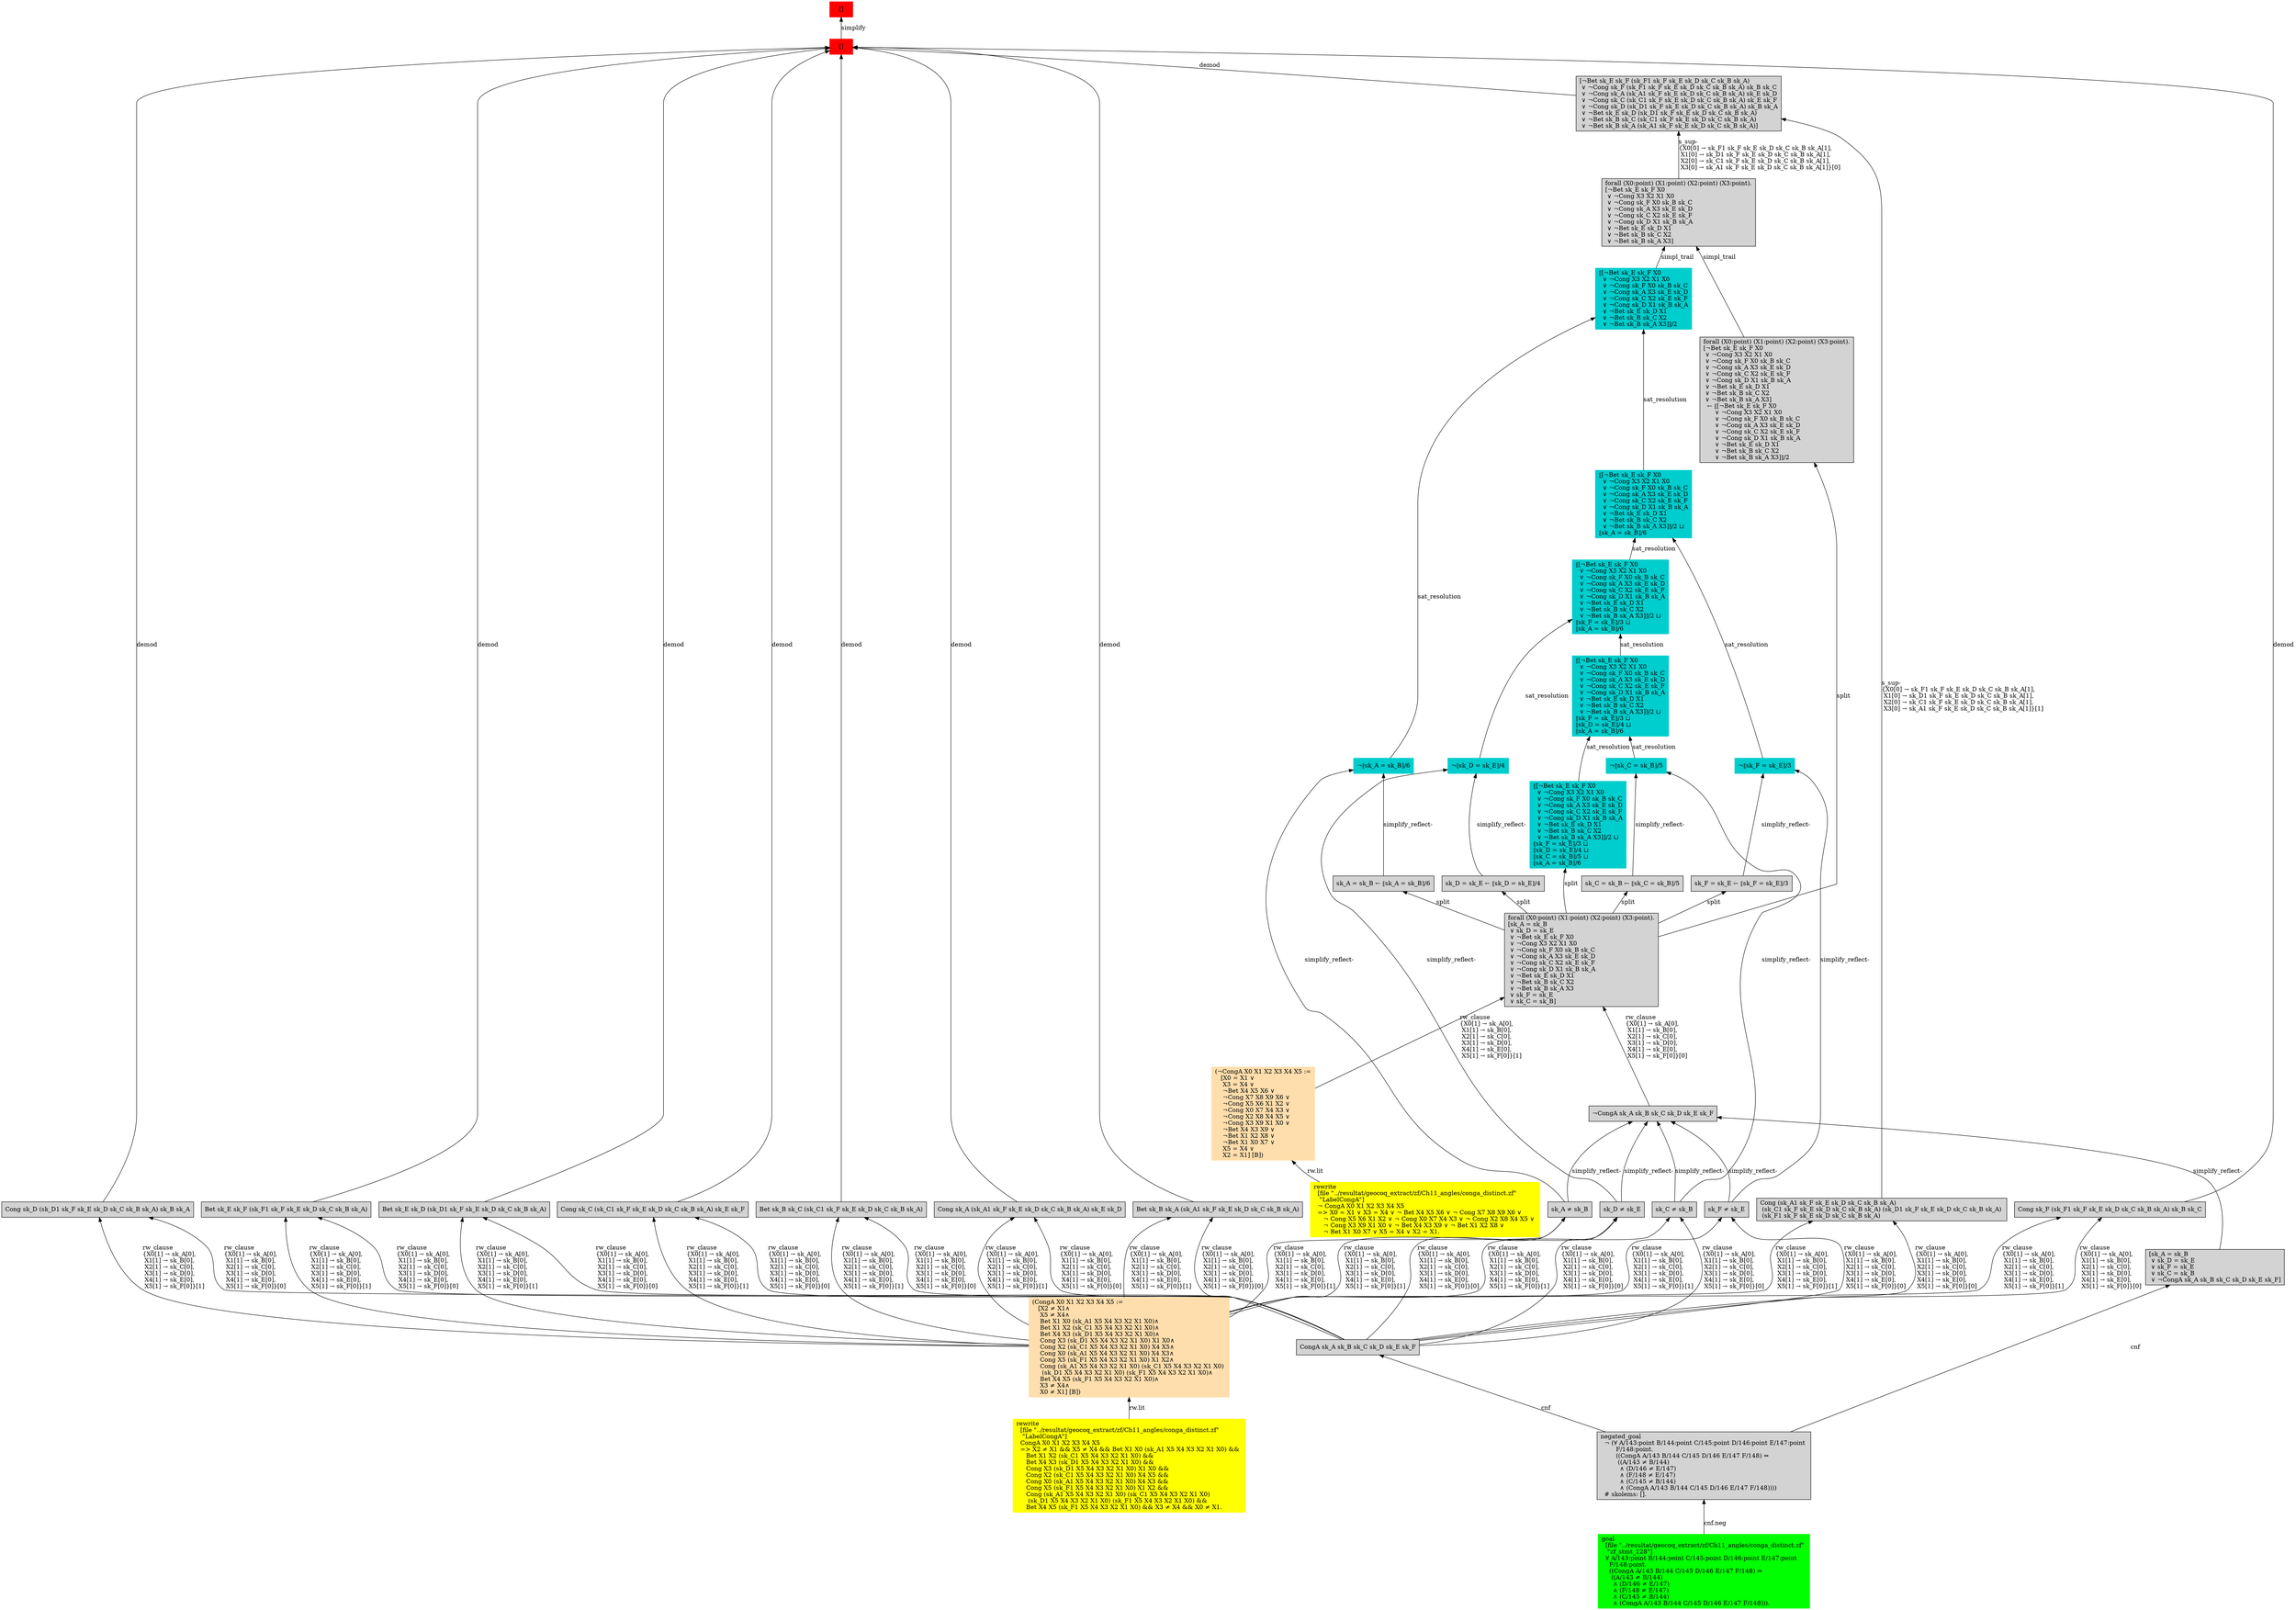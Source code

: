 digraph "unsat_graph" {
  vertex_0 [color=red, label="[]", shape=box, style=filled];
  vertex_0 -> vertex_1 [label="simplify", dir="back"];
  vertex_1 [color=red, label="[]", shape=box, style=filled];
  vertex_1 -> vertex_2 [label="demod", dir="back"];
  vertex_2 [shape=box, label="Bet sk_B sk_A (sk_A1 sk_F sk_E sk_D sk_C sk_B sk_A)\l", style=filled];
  vertex_2 -> vertex_3 [label="rw_clause\l\{X0[1] → sk_A[0], \l X1[1] → sk_B[0], \l X2[1] → sk_C[0], \l X3[1] → sk_D[0], \l X4[1] → sk_E[0], \l X5[1] → sk_F[0]\}[1]\l", dir="back"];
  vertex_3 [color=navajowhite, shape=box, label="(CongA X0 X1 X2 X3 X4 X5 :=\l   [X2 ≠ X1∧\l    X5 ≠ X4∧\l    Bet X1 X0 (sk_A1 X5 X4 X3 X2 X1 X0)∧\l    Bet X1 X2 (sk_C1 X5 X4 X3 X2 X1 X0)∧\l    Bet X4 X3 (sk_D1 X5 X4 X3 X2 X1 X0)∧\l    Cong X3 (sk_D1 X5 X4 X3 X2 X1 X0) X1 X0∧\l    Cong X2 (sk_C1 X5 X4 X3 X2 X1 X0) X4 X5∧\l    Cong X0 (sk_A1 X5 X4 X3 X2 X1 X0) X4 X3∧\l    Cong X5 (sk_F1 X5 X4 X3 X2 X1 X0) X1 X2∧\l    Cong (sk_A1 X5 X4 X3 X2 X1 X0) (sk_C1 X5 X4 X3 X2 X1 X0) \l     (sk_D1 X5 X4 X3 X2 X1 X0) (sk_F1 X5 X4 X3 X2 X1 X0)∧\l    Bet X4 X5 (sk_F1 X5 X4 X3 X2 X1 X0)∧\l    X3 ≠ X4∧\l    X0 ≠ X1] [B])\l", style=filled];
  vertex_3 -> vertex_4 [label="rw.lit", dir="back"];
  vertex_4 [color=yellow, shape=box, label="rewrite\l  [file \"../resultat/geocoq_extract/zf/Ch11_angles/conga_distinct.zf\" \l   \"LabelCongA\"]\l  CongA X0 X1 X2 X3 X4 X5\l  =\> X2 ≠ X1 && X5 ≠ X4 && Bet X1 X0 (sk_A1 X5 X4 X3 X2 X1 X0) && \l     Bet X1 X2 (sk_C1 X5 X4 X3 X2 X1 X0) && \l     Bet X4 X3 (sk_D1 X5 X4 X3 X2 X1 X0) && \l     Cong X3 (sk_D1 X5 X4 X3 X2 X1 X0) X1 X0 && \l     Cong X2 (sk_C1 X5 X4 X3 X2 X1 X0) X4 X5 && \l     Cong X0 (sk_A1 X5 X4 X3 X2 X1 X0) X4 X3 && \l     Cong X5 (sk_F1 X5 X4 X3 X2 X1 X0) X1 X2 && \l     Cong (sk_A1 X5 X4 X3 X2 X1 X0) (sk_C1 X5 X4 X3 X2 X1 X0) \l      (sk_D1 X5 X4 X3 X2 X1 X0) (sk_F1 X5 X4 X3 X2 X1 X0) && \l     Bet X4 X5 (sk_F1 X5 X4 X3 X2 X1 X0) && X3 ≠ X4 && X0 ≠ X1.\l", style=filled];
  vertex_2 -> vertex_5 [label="rw_clause\l\{X0[1] → sk_A[0], \l X1[1] → sk_B[0], \l X2[1] → sk_C[0], \l X3[1] → sk_D[0], \l X4[1] → sk_E[0], \l X5[1] → sk_F[0]\}[0]\l", dir="back"];
  vertex_5 [shape=box, label="CongA sk_A sk_B sk_C sk_D sk_E sk_F\l", style=filled];
  vertex_5 -> vertex_6 [label="cnf", dir="back"];
  vertex_6 [shape=box, label="negated_goal\l  ¬ (∀ A/143:point B/144:point C/145:point D/146:point E/147:point \l        F/148:point.\l        ((CongA A/143 B/144 C/145 D/146 E/147 F/148) ⇒\l         ((A/143 ≠ B/144)\l          ∧ (D/146 ≠ E/147)\l          ∧ (F/148 ≠ E/147)\l          ∧ (C/145 ≠ B/144)\l          ∧ (CongA A/143 B/144 C/145 D/146 E/147 F/148))))\l  # skolems: [].\l", style=filled];
  vertex_6 -> vertex_7 [label="cnf.neg", dir="back"];
  vertex_7 [color=green, shape=box, label="goal\l  [file \"../resultat/geocoq_extract/zf/Ch11_angles/conga_distinct.zf\" \l   \"zf_stmt_128\"]\l  ∀ A/143:point B/144:point C/145:point D/146:point E/147:point \l    F/148:point.\l    ((CongA A/143 B/144 C/145 D/146 E/147 F/148) ⇒\l     ((A/143 ≠ B/144)\l      ∧ (D/146 ≠ E/147)\l      ∧ (F/148 ≠ E/147)\l      ∧ (C/145 ≠ B/144)\l      ∧ (CongA A/143 B/144 C/145 D/146 E/147 F/148))).\l", style=filled];
  vertex_1 -> vertex_8 [label="demod", dir="back"];
  vertex_8 [shape=box, label="Bet sk_B sk_C (sk_C1 sk_F sk_E sk_D sk_C sk_B sk_A)\l", style=filled];
  vertex_8 -> vertex_3 [label="rw_clause\l\{X0[1] → sk_A[0], \l X1[1] → sk_B[0], \l X2[1] → sk_C[0], \l X3[1] → sk_D[0], \l X4[1] → sk_E[0], \l X5[1] → sk_F[0]\}[1]\l", dir="back"];
  vertex_8 -> vertex_5 [label="rw_clause\l\{X0[1] → sk_A[0], \l X1[1] → sk_B[0], \l X2[1] → sk_C[0], \l X3[1] → sk_D[0], \l X4[1] → sk_E[0], \l X5[1] → sk_F[0]\}[0]\l", dir="back"];
  vertex_1 -> vertex_9 [label="demod", dir="back"];
  vertex_9 [shape=box, label="Bet sk_E sk_D (sk_D1 sk_F sk_E sk_D sk_C sk_B sk_A)\l", style=filled];
  vertex_9 -> vertex_3 [label="rw_clause\l\{X0[1] → sk_A[0], \l X1[1] → sk_B[0], \l X2[1] → sk_C[0], \l X3[1] → sk_D[0], \l X4[1] → sk_E[0], \l X5[1] → sk_F[0]\}[1]\l", dir="back"];
  vertex_9 -> vertex_5 [label="rw_clause\l\{X0[1] → sk_A[0], \l X1[1] → sk_B[0], \l X2[1] → sk_C[0], \l X3[1] → sk_D[0], \l X4[1] → sk_E[0], \l X5[1] → sk_F[0]\}[0]\l", dir="back"];
  vertex_1 -> vertex_10 [label="demod", dir="back"];
  vertex_10 [shape=box, label="Cong sk_D (sk_D1 sk_F sk_E sk_D sk_C sk_B sk_A) sk_B sk_A\l", style=filled];
  vertex_10 -> vertex_3 [label="rw_clause\l\{X0[1] → sk_A[0], \l X1[1] → sk_B[0], \l X2[1] → sk_C[0], \l X3[1] → sk_D[0], \l X4[1] → sk_E[0], \l X5[1] → sk_F[0]\}[1]\l", dir="back"];
  vertex_10 -> vertex_5 [label="rw_clause\l\{X0[1] → sk_A[0], \l X1[1] → sk_B[0], \l X2[1] → sk_C[0], \l X3[1] → sk_D[0], \l X4[1] → sk_E[0], \l X5[1] → sk_F[0]\}[0]\l", dir="back"];
  vertex_1 -> vertex_11 [label="demod", dir="back"];
  vertex_11 [shape=box, label="Cong sk_C (sk_C1 sk_F sk_E sk_D sk_C sk_B sk_A) sk_E sk_F\l", style=filled];
  vertex_11 -> vertex_3 [label="rw_clause\l\{X0[1] → sk_A[0], \l X1[1] → sk_B[0], \l X2[1] → sk_C[0], \l X3[1] → sk_D[0], \l X4[1] → sk_E[0], \l X5[1] → sk_F[0]\}[1]\l", dir="back"];
  vertex_11 -> vertex_5 [label="rw_clause\l\{X0[1] → sk_A[0], \l X1[1] → sk_B[0], \l X2[1] → sk_C[0], \l X3[1] → sk_D[0], \l X4[1] → sk_E[0], \l X5[1] → sk_F[0]\}[0]\l", dir="back"];
  vertex_1 -> vertex_12 [label="demod", dir="back"];
  vertex_12 [shape=box, label="Cong sk_A (sk_A1 sk_F sk_E sk_D sk_C sk_B sk_A) sk_E sk_D\l", style=filled];
  vertex_12 -> vertex_3 [label="rw_clause\l\{X0[1] → sk_A[0], \l X1[1] → sk_B[0], \l X2[1] → sk_C[0], \l X3[1] → sk_D[0], \l X4[1] → sk_E[0], \l X5[1] → sk_F[0]\}[1]\l", dir="back"];
  vertex_12 -> vertex_5 [label="rw_clause\l\{X0[1] → sk_A[0], \l X1[1] → sk_B[0], \l X2[1] → sk_C[0], \l X3[1] → sk_D[0], \l X4[1] → sk_E[0], \l X5[1] → sk_F[0]\}[0]\l", dir="back"];
  vertex_1 -> vertex_13 [label="demod", dir="back"];
  vertex_13 [shape=box, label="Cong sk_F (sk_F1 sk_F sk_E sk_D sk_C sk_B sk_A) sk_B sk_C\l", style=filled];
  vertex_13 -> vertex_3 [label="rw_clause\l\{X0[1] → sk_A[0], \l X1[1] → sk_B[0], \l X2[1] → sk_C[0], \l X3[1] → sk_D[0], \l X4[1] → sk_E[0], \l X5[1] → sk_F[0]\}[1]\l", dir="back"];
  vertex_13 -> vertex_5 [label="rw_clause\l\{X0[1] → sk_A[0], \l X1[1] → sk_B[0], \l X2[1] → sk_C[0], \l X3[1] → sk_D[0], \l X4[1] → sk_E[0], \l X5[1] → sk_F[0]\}[0]\l", dir="back"];
  vertex_1 -> vertex_14 [label="demod", dir="back"];
  vertex_14 [shape=box, label="Bet sk_E sk_F (sk_F1 sk_F sk_E sk_D sk_C sk_B sk_A)\l", style=filled];
  vertex_14 -> vertex_3 [label="rw_clause\l\{X0[1] → sk_A[0], \l X1[1] → sk_B[0], \l X2[1] → sk_C[0], \l X3[1] → sk_D[0], \l X4[1] → sk_E[0], \l X5[1] → sk_F[0]\}[1]\l", dir="back"];
  vertex_14 -> vertex_5 [label="rw_clause\l\{X0[1] → sk_A[0], \l X1[1] → sk_B[0], \l X2[1] → sk_C[0], \l X3[1] → sk_D[0], \l X4[1] → sk_E[0], \l X5[1] → sk_F[0]\}[0]\l", dir="back"];
  vertex_1 -> vertex_15 [label="demod", dir="back"];
  vertex_15 [shape=box, label="[¬Bet sk_E sk_F (sk_F1 sk_F sk_E sk_D sk_C sk_B sk_A)\l ∨ ¬Cong sk_F (sk_F1 sk_F sk_E sk_D sk_C sk_B sk_A) sk_B sk_C\l ∨ ¬Cong sk_A (sk_A1 sk_F sk_E sk_D sk_C sk_B sk_A) sk_E sk_D\l ∨ ¬Cong sk_C (sk_C1 sk_F sk_E sk_D sk_C sk_B sk_A) sk_E sk_F\l ∨ ¬Cong sk_D (sk_D1 sk_F sk_E sk_D sk_C sk_B sk_A) sk_B sk_A\l ∨ ¬Bet sk_E sk_D (sk_D1 sk_F sk_E sk_D sk_C sk_B sk_A)\l ∨ ¬Bet sk_B sk_C (sk_C1 sk_F sk_E sk_D sk_C sk_B sk_A)\l ∨ ¬Bet sk_B sk_A (sk_A1 sk_F sk_E sk_D sk_C sk_B sk_A)]\l", style=filled];
  vertex_15 -> vertex_16 [label="s_sup-\l\{X0[0] → sk_F1 sk_F sk_E sk_D sk_C sk_B sk_A[1], \l X1[0] → sk_D1 sk_F sk_E sk_D sk_C sk_B sk_A[1], \l X2[0] → sk_C1 sk_F sk_E sk_D sk_C sk_B sk_A[1], \l X3[0] → sk_A1 sk_F sk_E sk_D sk_C sk_B sk_A[1]\}[0]\l", dir="back"];
  vertex_16 [shape=box, label="forall (X0:point) (X1:point) (X2:point) (X3:point).\l[¬Bet sk_E sk_F X0\l ∨ ¬Cong X3 X2 X1 X0\l ∨ ¬Cong sk_F X0 sk_B sk_C\l ∨ ¬Cong sk_A X3 sk_E sk_D\l ∨ ¬Cong sk_C X2 sk_E sk_F\l ∨ ¬Cong sk_D X1 sk_B sk_A\l ∨ ¬Bet sk_E sk_D X1\l ∨ ¬Bet sk_B sk_C X2\l ∨ ¬Bet sk_B sk_A X3]\l", style=filled];
  vertex_16 -> vertex_17 [label="simpl_trail", dir="back"];
  vertex_17 [color=cyan3, shape=box, label="⟦[¬Bet sk_E sk_F X0\l  ∨ ¬Cong X3 X2 X1 X0\l  ∨ ¬Cong sk_F X0 sk_B sk_C\l  ∨ ¬Cong sk_A X3 sk_E sk_D\l  ∨ ¬Cong sk_C X2 sk_E sk_F\l  ∨ ¬Cong sk_D X1 sk_B sk_A\l  ∨ ¬Bet sk_E sk_D X1\l  ∨ ¬Bet sk_B sk_C X2\l  ∨ ¬Bet sk_B sk_A X3]⟧/2\l", style=filled];
  vertex_17 -> vertex_18 [label="sat_resolution", dir="back"];
  vertex_18 [color=cyan3, shape=box, label="¬⟦sk_A = sk_B⟧/6\l", style=filled];
  vertex_18 -> vertex_19 [label="simplify_reflect-", dir="back"];
  vertex_19 [shape=box, label="sk_A ≠ sk_B\l", style=filled];
  vertex_19 -> vertex_3 [label="rw_clause\l\{X0[1] → sk_A[0], \l X1[1] → sk_B[0], \l X2[1] → sk_C[0], \l X3[1] → sk_D[0], \l X4[1] → sk_E[0], \l X5[1] → sk_F[0]\}[1]\l", dir="back"];
  vertex_19 -> vertex_5 [label="rw_clause\l\{X0[1] → sk_A[0], \l X1[1] → sk_B[0], \l X2[1] → sk_C[0], \l X3[1] → sk_D[0], \l X4[1] → sk_E[0], \l X5[1] → sk_F[0]\}[0]\l", dir="back"];
  vertex_18 -> vertex_20 [label="simplify_reflect-", dir="back"];
  vertex_20 [shape=box, label="sk_A = sk_B ← ⟦sk_A = sk_B⟧/6\l", style=filled];
  vertex_20 -> vertex_21 [label="split", dir="back"];
  vertex_21 [shape=box, label="forall (X0:point) (X1:point) (X2:point) (X3:point).\l[sk_A = sk_B\l ∨ sk_D = sk_E\l ∨ ¬Bet sk_E sk_F X0\l ∨ ¬Cong X3 X2 X1 X0\l ∨ ¬Cong sk_F X0 sk_B sk_C\l ∨ ¬Cong sk_A X3 sk_E sk_D\l ∨ ¬Cong sk_C X2 sk_E sk_F\l ∨ ¬Cong sk_D X1 sk_B sk_A\l ∨ ¬Bet sk_E sk_D X1\l ∨ ¬Bet sk_B sk_C X2\l ∨ ¬Bet sk_B sk_A X3\l ∨ sk_F = sk_E\l ∨ sk_C = sk_B]\l", style=filled];
  vertex_21 -> vertex_22 [label="rw_clause\l\{X0[1] → sk_A[0], \l X1[1] → sk_B[0], \l X2[1] → sk_C[0], \l X3[1] → sk_D[0], \l X4[1] → sk_E[0], \l X5[1] → sk_F[0]\}[1]\l", dir="back"];
  vertex_22 [color=navajowhite, shape=box, label="(¬CongA X0 X1 X2 X3 X4 X5 :=\l   [X0 = X1 ∨ \l    X3 = X4 ∨ \l    ¬Bet X4 X5 X6 ∨ \l    ¬Cong X7 X8 X9 X6 ∨ \l    ¬Cong X5 X6 X1 X2 ∨ \l    ¬Cong X0 X7 X4 X3 ∨ \l    ¬Cong X2 X8 X4 X5 ∨ \l    ¬Cong X3 X9 X1 X0 ∨ \l    ¬Bet X4 X3 X9 ∨ \l    ¬Bet X1 X2 X8 ∨ \l    ¬Bet X1 X0 X7 ∨ \l    X5 = X4 ∨ \l    X2 = X1] [B])\l", style=filled];
  vertex_22 -> vertex_23 [label="rw.lit", dir="back"];
  vertex_23 [color=yellow, shape=box, label="rewrite\l  [file \"../resultat/geocoq_extract/zf/Ch11_angles/conga_distinct.zf\" \l   \"LabelCongA\"]\l  ¬ CongA X0 X1 X2 X3 X4 X5\l  =\> X0 = X1 ∨ X3 = X4 ∨ ¬ Bet X4 X5 X6 ∨ ¬ Cong X7 X8 X9 X6 ∨ \l     ¬ Cong X5 X6 X1 X2 ∨ ¬ Cong X0 X7 X4 X3 ∨ ¬ Cong X2 X8 X4 X5 ∨ \l     ¬ Cong X3 X9 X1 X0 ∨ ¬ Bet X4 X3 X9 ∨ ¬ Bet X1 X2 X8 ∨ \l     ¬ Bet X1 X0 X7 ∨ X5 = X4 ∨ X2 = X1.\l", style=filled];
  vertex_21 -> vertex_24 [label="rw_clause\l\{X0[1] → sk_A[0], \l X1[1] → sk_B[0], \l X2[1] → sk_C[0], \l X3[1] → sk_D[0], \l X4[1] → sk_E[0], \l X5[1] → sk_F[0]\}[0]\l", dir="back"];
  vertex_24 [shape=box, label="¬CongA sk_A sk_B sk_C sk_D sk_E sk_F\l", style=filled];
  vertex_24 -> vertex_19 [label="simplify_reflect-", dir="back"];
  vertex_24 -> vertex_25 [label="simplify_reflect-", dir="back"];
  vertex_25 [shape=box, label="sk_D ≠ sk_E\l", style=filled];
  vertex_25 -> vertex_3 [label="rw_clause\l\{X0[1] → sk_A[0], \l X1[1] → sk_B[0], \l X2[1] → sk_C[0], \l X3[1] → sk_D[0], \l X4[1] → sk_E[0], \l X5[1] → sk_F[0]\}[1]\l", dir="back"];
  vertex_25 -> vertex_5 [label="rw_clause\l\{X0[1] → sk_A[0], \l X1[1] → sk_B[0], \l X2[1] → sk_C[0], \l X3[1] → sk_D[0], \l X4[1] → sk_E[0], \l X5[1] → sk_F[0]\}[0]\l", dir="back"];
  vertex_24 -> vertex_26 [label="simplify_reflect-", dir="back"];
  vertex_26 [shape=box, label="sk_F ≠ sk_E\l", style=filled];
  vertex_26 -> vertex_3 [label="rw_clause\l\{X0[1] → sk_A[0], \l X1[1] → sk_B[0], \l X2[1] → sk_C[0], \l X3[1] → sk_D[0], \l X4[1] → sk_E[0], \l X5[1] → sk_F[0]\}[1]\l", dir="back"];
  vertex_26 -> vertex_5 [label="rw_clause\l\{X0[1] → sk_A[0], \l X1[1] → sk_B[0], \l X2[1] → sk_C[0], \l X3[1] → sk_D[0], \l X4[1] → sk_E[0], \l X5[1] → sk_F[0]\}[0]\l", dir="back"];
  vertex_24 -> vertex_27 [label="simplify_reflect-", dir="back"];
  vertex_27 [shape=box, label="sk_C ≠ sk_B\l", style=filled];
  vertex_27 -> vertex_3 [label="rw_clause\l\{X0[1] → sk_A[0], \l X1[1] → sk_B[0], \l X2[1] → sk_C[0], \l X3[1] → sk_D[0], \l X4[1] → sk_E[0], \l X5[1] → sk_F[0]\}[1]\l", dir="back"];
  vertex_27 -> vertex_5 [label="rw_clause\l\{X0[1] → sk_A[0], \l X1[1] → sk_B[0], \l X2[1] → sk_C[0], \l X3[1] → sk_D[0], \l X4[1] → sk_E[0], \l X5[1] → sk_F[0]\}[0]\l", dir="back"];
  vertex_24 -> vertex_28 [label="simplify_reflect-", dir="back"];
  vertex_28 [shape=box, label="[sk_A = sk_B\l ∨ sk_D = sk_E\l ∨ sk_F = sk_E\l ∨ sk_C = sk_B\l ∨ ¬CongA sk_A sk_B sk_C sk_D sk_E sk_F]\l", style=filled];
  vertex_28 -> vertex_6 [label="cnf", dir="back"];
  vertex_17 -> vertex_29 [label="sat_resolution", dir="back"];
  vertex_29 [color=cyan3, shape=box, label="⟦[¬Bet sk_E sk_F X0\l  ∨ ¬Cong X3 X2 X1 X0\l  ∨ ¬Cong sk_F X0 sk_B sk_C\l  ∨ ¬Cong sk_A X3 sk_E sk_D\l  ∨ ¬Cong sk_C X2 sk_E sk_F\l  ∨ ¬Cong sk_D X1 sk_B sk_A\l  ∨ ¬Bet sk_E sk_D X1\l  ∨ ¬Bet sk_B sk_C X2\l  ∨ ¬Bet sk_B sk_A X3]⟧/2 ⊔ \l⟦sk_A = sk_B⟧/6\l", style=filled];
  vertex_29 -> vertex_30 [label="sat_resolution", dir="back"];
  vertex_30 [color=cyan3, shape=box, label="¬⟦sk_F = sk_E⟧/3\l", style=filled];
  vertex_30 -> vertex_26 [label="simplify_reflect-", dir="back"];
  vertex_30 -> vertex_31 [label="simplify_reflect-", dir="back"];
  vertex_31 [shape=box, label="sk_F = sk_E ← ⟦sk_F = sk_E⟧/3\l", style=filled];
  vertex_31 -> vertex_21 [label="split", dir="back"];
  vertex_29 -> vertex_32 [label="sat_resolution", dir="back"];
  vertex_32 [color=cyan3, shape=box, label="⟦[¬Bet sk_E sk_F X0\l  ∨ ¬Cong X3 X2 X1 X0\l  ∨ ¬Cong sk_F X0 sk_B sk_C\l  ∨ ¬Cong sk_A X3 sk_E sk_D\l  ∨ ¬Cong sk_C X2 sk_E sk_F\l  ∨ ¬Cong sk_D X1 sk_B sk_A\l  ∨ ¬Bet sk_E sk_D X1\l  ∨ ¬Bet sk_B sk_C X2\l  ∨ ¬Bet sk_B sk_A X3]⟧/2 ⊔ \l⟦sk_F = sk_E⟧/3 ⊔ \l⟦sk_A = sk_B⟧/6\l", style=filled];
  vertex_32 -> vertex_33 [label="sat_resolution", dir="back"];
  vertex_33 [color=cyan3, shape=box, label="¬⟦sk_D = sk_E⟧/4\l", style=filled];
  vertex_33 -> vertex_25 [label="simplify_reflect-", dir="back"];
  vertex_33 -> vertex_34 [label="simplify_reflect-", dir="back"];
  vertex_34 [shape=box, label="sk_D = sk_E ← ⟦sk_D = sk_E⟧/4\l", style=filled];
  vertex_34 -> vertex_21 [label="split", dir="back"];
  vertex_32 -> vertex_35 [label="sat_resolution", dir="back"];
  vertex_35 [color=cyan3, shape=box, label="⟦[¬Bet sk_E sk_F X0\l  ∨ ¬Cong X3 X2 X1 X0\l  ∨ ¬Cong sk_F X0 sk_B sk_C\l  ∨ ¬Cong sk_A X3 sk_E sk_D\l  ∨ ¬Cong sk_C X2 sk_E sk_F\l  ∨ ¬Cong sk_D X1 sk_B sk_A\l  ∨ ¬Bet sk_E sk_D X1\l  ∨ ¬Bet sk_B sk_C X2\l  ∨ ¬Bet sk_B sk_A X3]⟧/2 ⊔ \l⟦sk_F = sk_E⟧/3 ⊔ \l⟦sk_D = sk_E⟧/4 ⊔ \l⟦sk_A = sk_B⟧/6\l", style=filled];
  vertex_35 -> vertex_36 [label="sat_resolution", dir="back"];
  vertex_36 [color=cyan3, shape=box, label="¬⟦sk_C = sk_B⟧/5\l", style=filled];
  vertex_36 -> vertex_27 [label="simplify_reflect-", dir="back"];
  vertex_36 -> vertex_37 [label="simplify_reflect-", dir="back"];
  vertex_37 [shape=box, label="sk_C = sk_B ← ⟦sk_C = sk_B⟧/5\l", style=filled];
  vertex_37 -> vertex_21 [label="split", dir="back"];
  vertex_35 -> vertex_38 [label="sat_resolution", dir="back"];
  vertex_38 [color=cyan3, shape=box, label="⟦[¬Bet sk_E sk_F X0\l  ∨ ¬Cong X3 X2 X1 X0\l  ∨ ¬Cong sk_F X0 sk_B sk_C\l  ∨ ¬Cong sk_A X3 sk_E sk_D\l  ∨ ¬Cong sk_C X2 sk_E sk_F\l  ∨ ¬Cong sk_D X1 sk_B sk_A\l  ∨ ¬Bet sk_E sk_D X1\l  ∨ ¬Bet sk_B sk_C X2\l  ∨ ¬Bet sk_B sk_A X3]⟧/2 ⊔ \l⟦sk_F = sk_E⟧/3 ⊔ \l⟦sk_D = sk_E⟧/4 ⊔ \l⟦sk_C = sk_B⟧/5 ⊔ \l⟦sk_A = sk_B⟧/6\l", style=filled];
  vertex_38 -> vertex_21 [label="split", dir="back"];
  vertex_16 -> vertex_39 [label="simpl_trail", dir="back"];
  vertex_39 [shape=box, label="forall (X0:point) (X1:point) (X2:point) (X3:point).\l[¬Bet sk_E sk_F X0\l ∨ ¬Cong X3 X2 X1 X0\l ∨ ¬Cong sk_F X0 sk_B sk_C\l ∨ ¬Cong sk_A X3 sk_E sk_D\l ∨ ¬Cong sk_C X2 sk_E sk_F\l ∨ ¬Cong sk_D X1 sk_B sk_A\l ∨ ¬Bet sk_E sk_D X1\l ∨ ¬Bet sk_B sk_C X2\l ∨ ¬Bet sk_B sk_A X3]\l  ← ⟦[¬Bet sk_E sk_F X0\l      ∨ ¬Cong X3 X2 X1 X0\l      ∨ ¬Cong sk_F X0 sk_B sk_C\l      ∨ ¬Cong sk_A X3 sk_E sk_D\l      ∨ ¬Cong sk_C X2 sk_E sk_F\l      ∨ ¬Cong sk_D X1 sk_B sk_A\l      ∨ ¬Bet sk_E sk_D X1\l      ∨ ¬Bet sk_B sk_C X2\l      ∨ ¬Bet sk_B sk_A X3]⟧/2\l", style=filled];
  vertex_39 -> vertex_21 [label="split", dir="back"];
  vertex_15 -> vertex_40 [label="s_sup-\l\{X0[0] → sk_F1 sk_F sk_E sk_D sk_C sk_B sk_A[1], \l X1[0] → sk_D1 sk_F sk_E sk_D sk_C sk_B sk_A[1], \l X2[0] → sk_C1 sk_F sk_E sk_D sk_C sk_B sk_A[1], \l X3[0] → sk_A1 sk_F sk_E sk_D sk_C sk_B sk_A[1]\}[1]\l", dir="back"];
  vertex_40 [shape=box, label="Cong (sk_A1 sk_F sk_E sk_D sk_C sk_B sk_A) \l (sk_C1 sk_F sk_E sk_D sk_C sk_B sk_A) (sk_D1 sk_F sk_E sk_D sk_C sk_B sk_A) \l (sk_F1 sk_F sk_E sk_D sk_C sk_B sk_A)\l", style=filled];
  vertex_40 -> vertex_3 [label="rw_clause\l\{X0[1] → sk_A[0], \l X1[1] → sk_B[0], \l X2[1] → sk_C[0], \l X3[1] → sk_D[0], \l X4[1] → sk_E[0], \l X5[1] → sk_F[0]\}[1]\l", dir="back"];
  vertex_40 -> vertex_5 [label="rw_clause\l\{X0[1] → sk_A[0], \l X1[1] → sk_B[0], \l X2[1] → sk_C[0], \l X3[1] → sk_D[0], \l X4[1] → sk_E[0], \l X5[1] → sk_F[0]\}[0]\l", dir="back"];
  }



